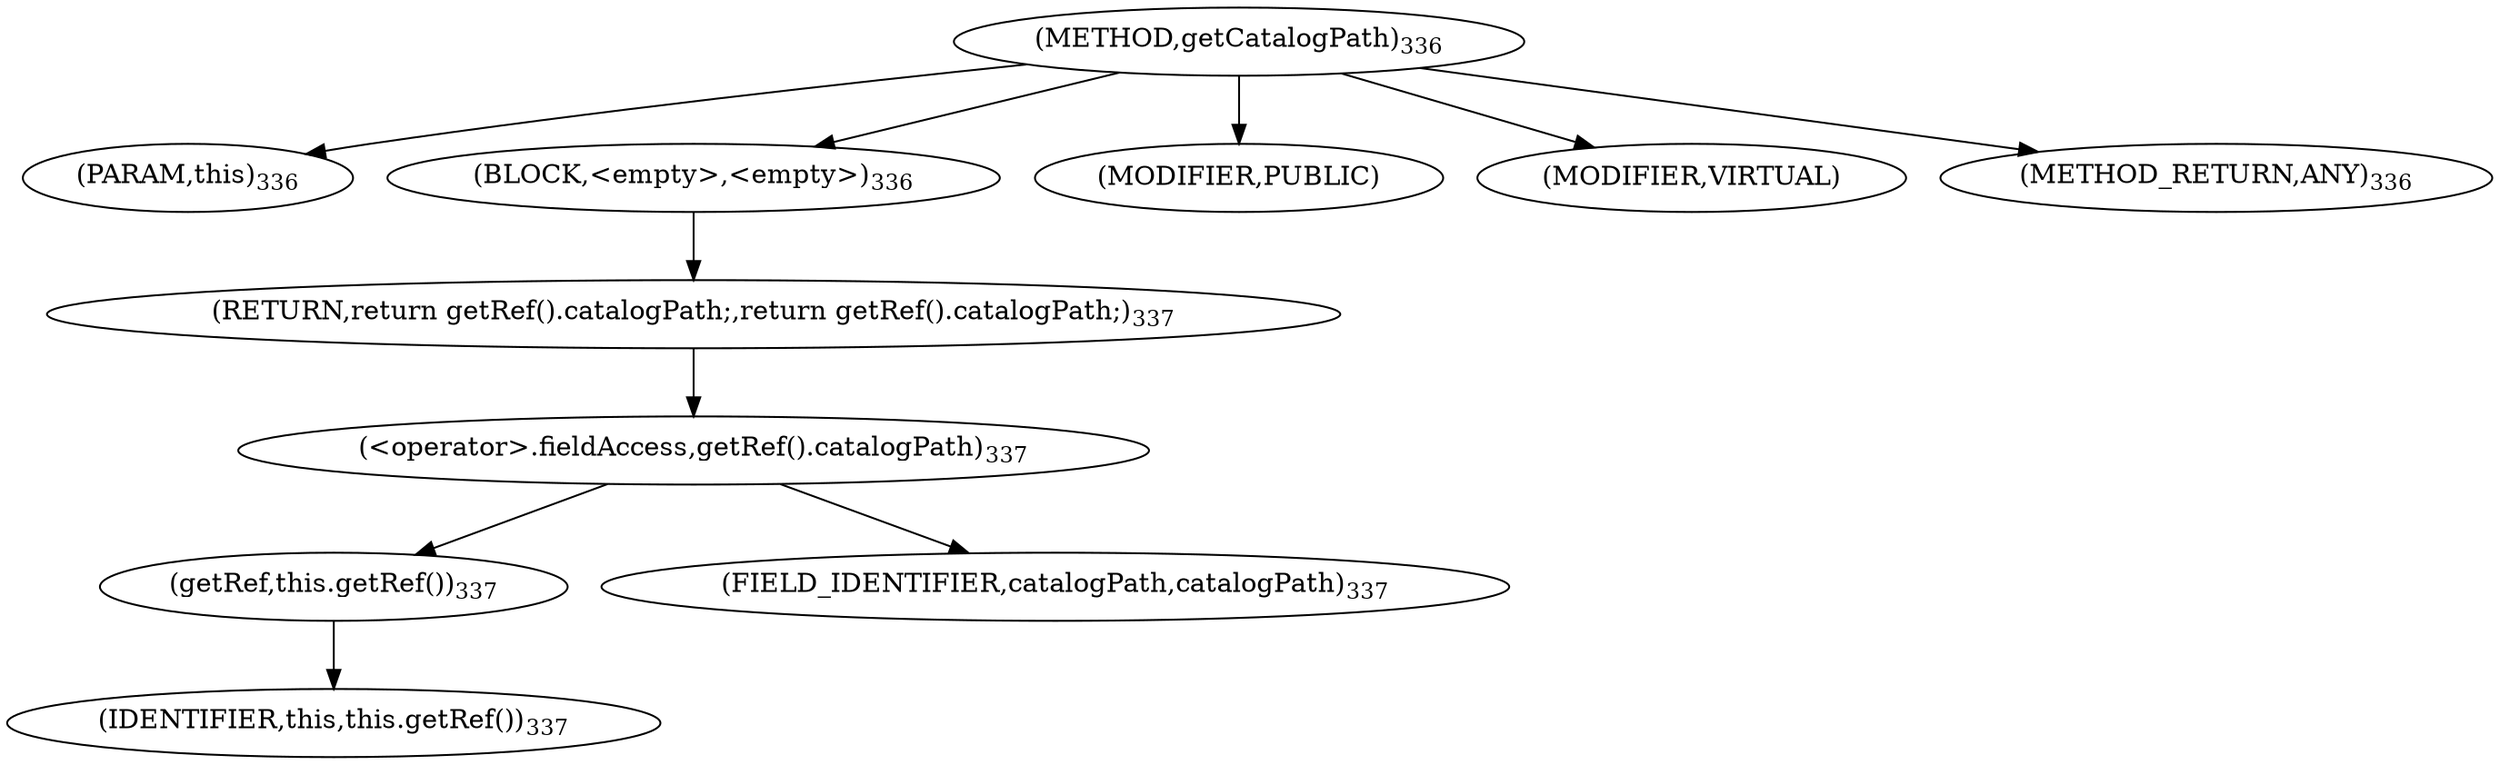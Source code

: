 digraph "getCatalogPath" {  
"434" [label = <(METHOD,getCatalogPath)<SUB>336</SUB>> ]
"46" [label = <(PARAM,this)<SUB>336</SUB>> ]
"435" [label = <(BLOCK,&lt;empty&gt;,&lt;empty&gt;)<SUB>336</SUB>> ]
"436" [label = <(RETURN,return getRef().catalogPath;,return getRef().catalogPath;)<SUB>337</SUB>> ]
"437" [label = <(&lt;operator&gt;.fieldAccess,getRef().catalogPath)<SUB>337</SUB>> ]
"438" [label = <(getRef,this.getRef())<SUB>337</SUB>> ]
"45" [label = <(IDENTIFIER,this,this.getRef())<SUB>337</SUB>> ]
"439" [label = <(FIELD_IDENTIFIER,catalogPath,catalogPath)<SUB>337</SUB>> ]
"440" [label = <(MODIFIER,PUBLIC)> ]
"441" [label = <(MODIFIER,VIRTUAL)> ]
"442" [label = <(METHOD_RETURN,ANY)<SUB>336</SUB>> ]
  "434" -> "46" 
  "434" -> "435" 
  "434" -> "440" 
  "434" -> "441" 
  "434" -> "442" 
  "435" -> "436" 
  "436" -> "437" 
  "437" -> "438" 
  "437" -> "439" 
  "438" -> "45" 
}
